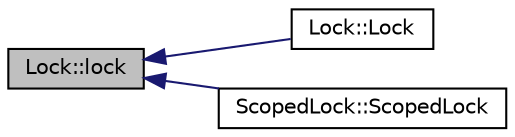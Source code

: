 digraph "Lock::lock"
{
  bgcolor="transparent";
  edge [fontname="Helvetica",fontsize="10",labelfontname="Helvetica",labelfontsize="10"];
  node [fontname="Helvetica",fontsize="10",shape=record];
  rankdir="LR";
  Node1 [label="Lock::lock",height=0.2,width=0.4,color="black", fillcolor="grey75", style="filled", fontcolor="black"];
  Node1 -> Node2 [dir="back",color="midnightblue",fontsize="10",style="solid",fontname="Helvetica"];
  Node2 [label="Lock::Lock",height=0.2,width=0.4,color="black",URL="$classLock.html#a9944623567d8138b95e74fadc7190adb"];
  Node1 -> Node3 [dir="back",color="midnightblue",fontsize="10",style="solid",fontname="Helvetica"];
  Node3 [label="ScopedLock::ScopedLock",height=0.2,width=0.4,color="black",URL="$classScopedLock.html#affa77da2df3f1643a89e358c35febda5"];
}
